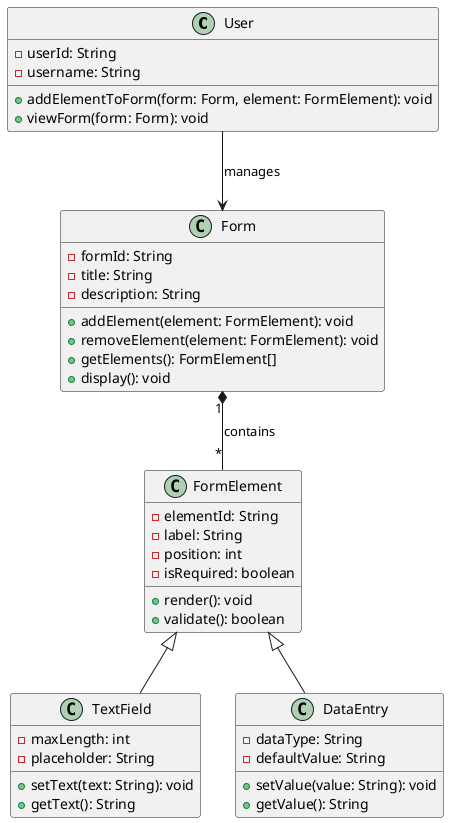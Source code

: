 @startuml
class User {
    - userId: String
    - username: String
    + addElementToForm(form: Form, element: FormElement): void
    + viewForm(form: Form): void
}

class Form {
    - formId: String
    - title: String
    - description: String
    + addElement(element: FormElement): void
    + removeElement(element: FormElement): void
    + getElements(): FormElement[]
    + display(): void
}

class FormElement {
    - elementId: String
    - label: String
    - position: int
    - isRequired: boolean
    + render(): void
    + validate(): boolean
}

class TextField {
    - maxLength: int
    - placeholder: String
    + setText(text: String): void
    + getText(): String
}

class DataEntry {
    - dataType: String
    - defaultValue: String
    + setValue(value: String): void
    + getValue(): String
}

User --> Form : manages
Form "1" *-- "*" FormElement : contains
FormElement <|-- TextField
FormElement <|-- DataEntry
@enduml